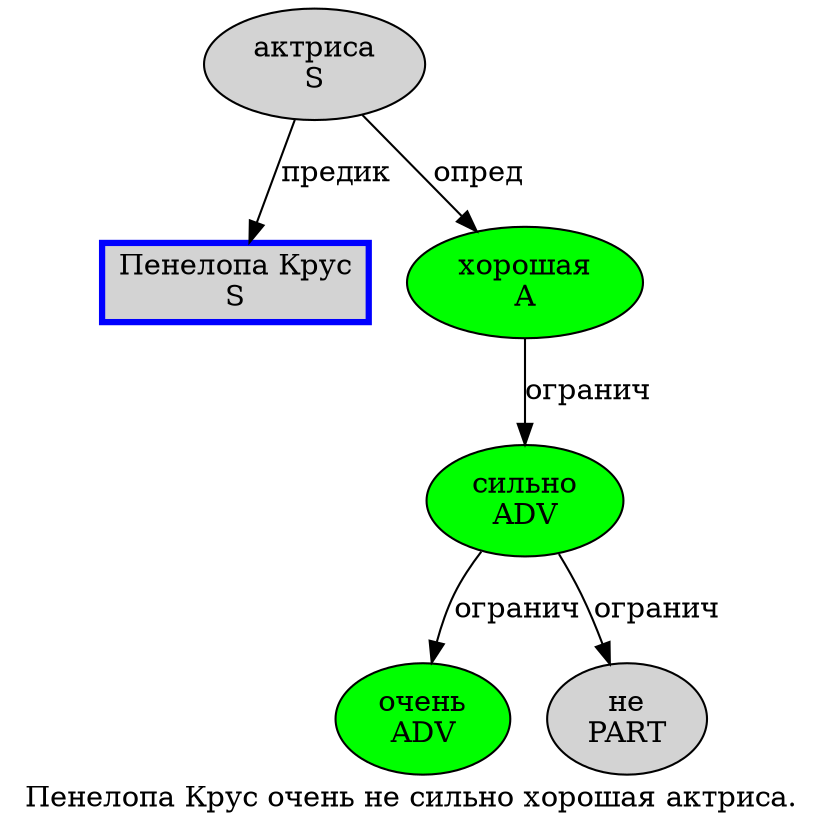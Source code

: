 digraph SENTENCE_18 {
	graph [label="Пенелопа Крус очень не сильно хорошая актриса."]
	node [style=filled]
		0 [label="Пенелопа Крус
S" color=blue fillcolor=lightgray penwidth=3 shape=box]
		1 [label="очень
ADV" color="" fillcolor=green penwidth=1 shape=ellipse]
		2 [label="не
PART" color="" fillcolor=lightgray penwidth=1 shape=ellipse]
		3 [label="сильно
ADV" color="" fillcolor=green penwidth=1 shape=ellipse]
		4 [label="хорошая
A" color="" fillcolor=green penwidth=1 shape=ellipse]
		5 [label="актриса
S" color="" fillcolor=lightgray penwidth=1 shape=ellipse]
			5 -> 0 [label="предик"]
			5 -> 4 [label="опред"]
			4 -> 3 [label="огранич"]
			3 -> 1 [label="огранич"]
			3 -> 2 [label="огранич"]
}